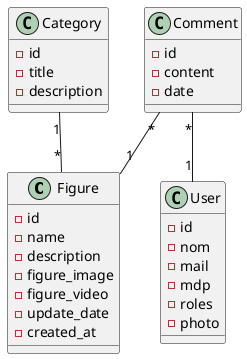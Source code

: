 @startuml
class Figure {
-id
-name
-description
-figure_image
-figure_video
-update_date
-created_at
}


class User {
-id
-nom
-mail
-mdp
-roles
-photo
}

class Comment{
-id
-content
-date
}

class Category{
-id
-title
-description
}



Comment"*"--"1" User
Comment "*"--"1" Figure
Category "1"--"*" Figure
@enduml